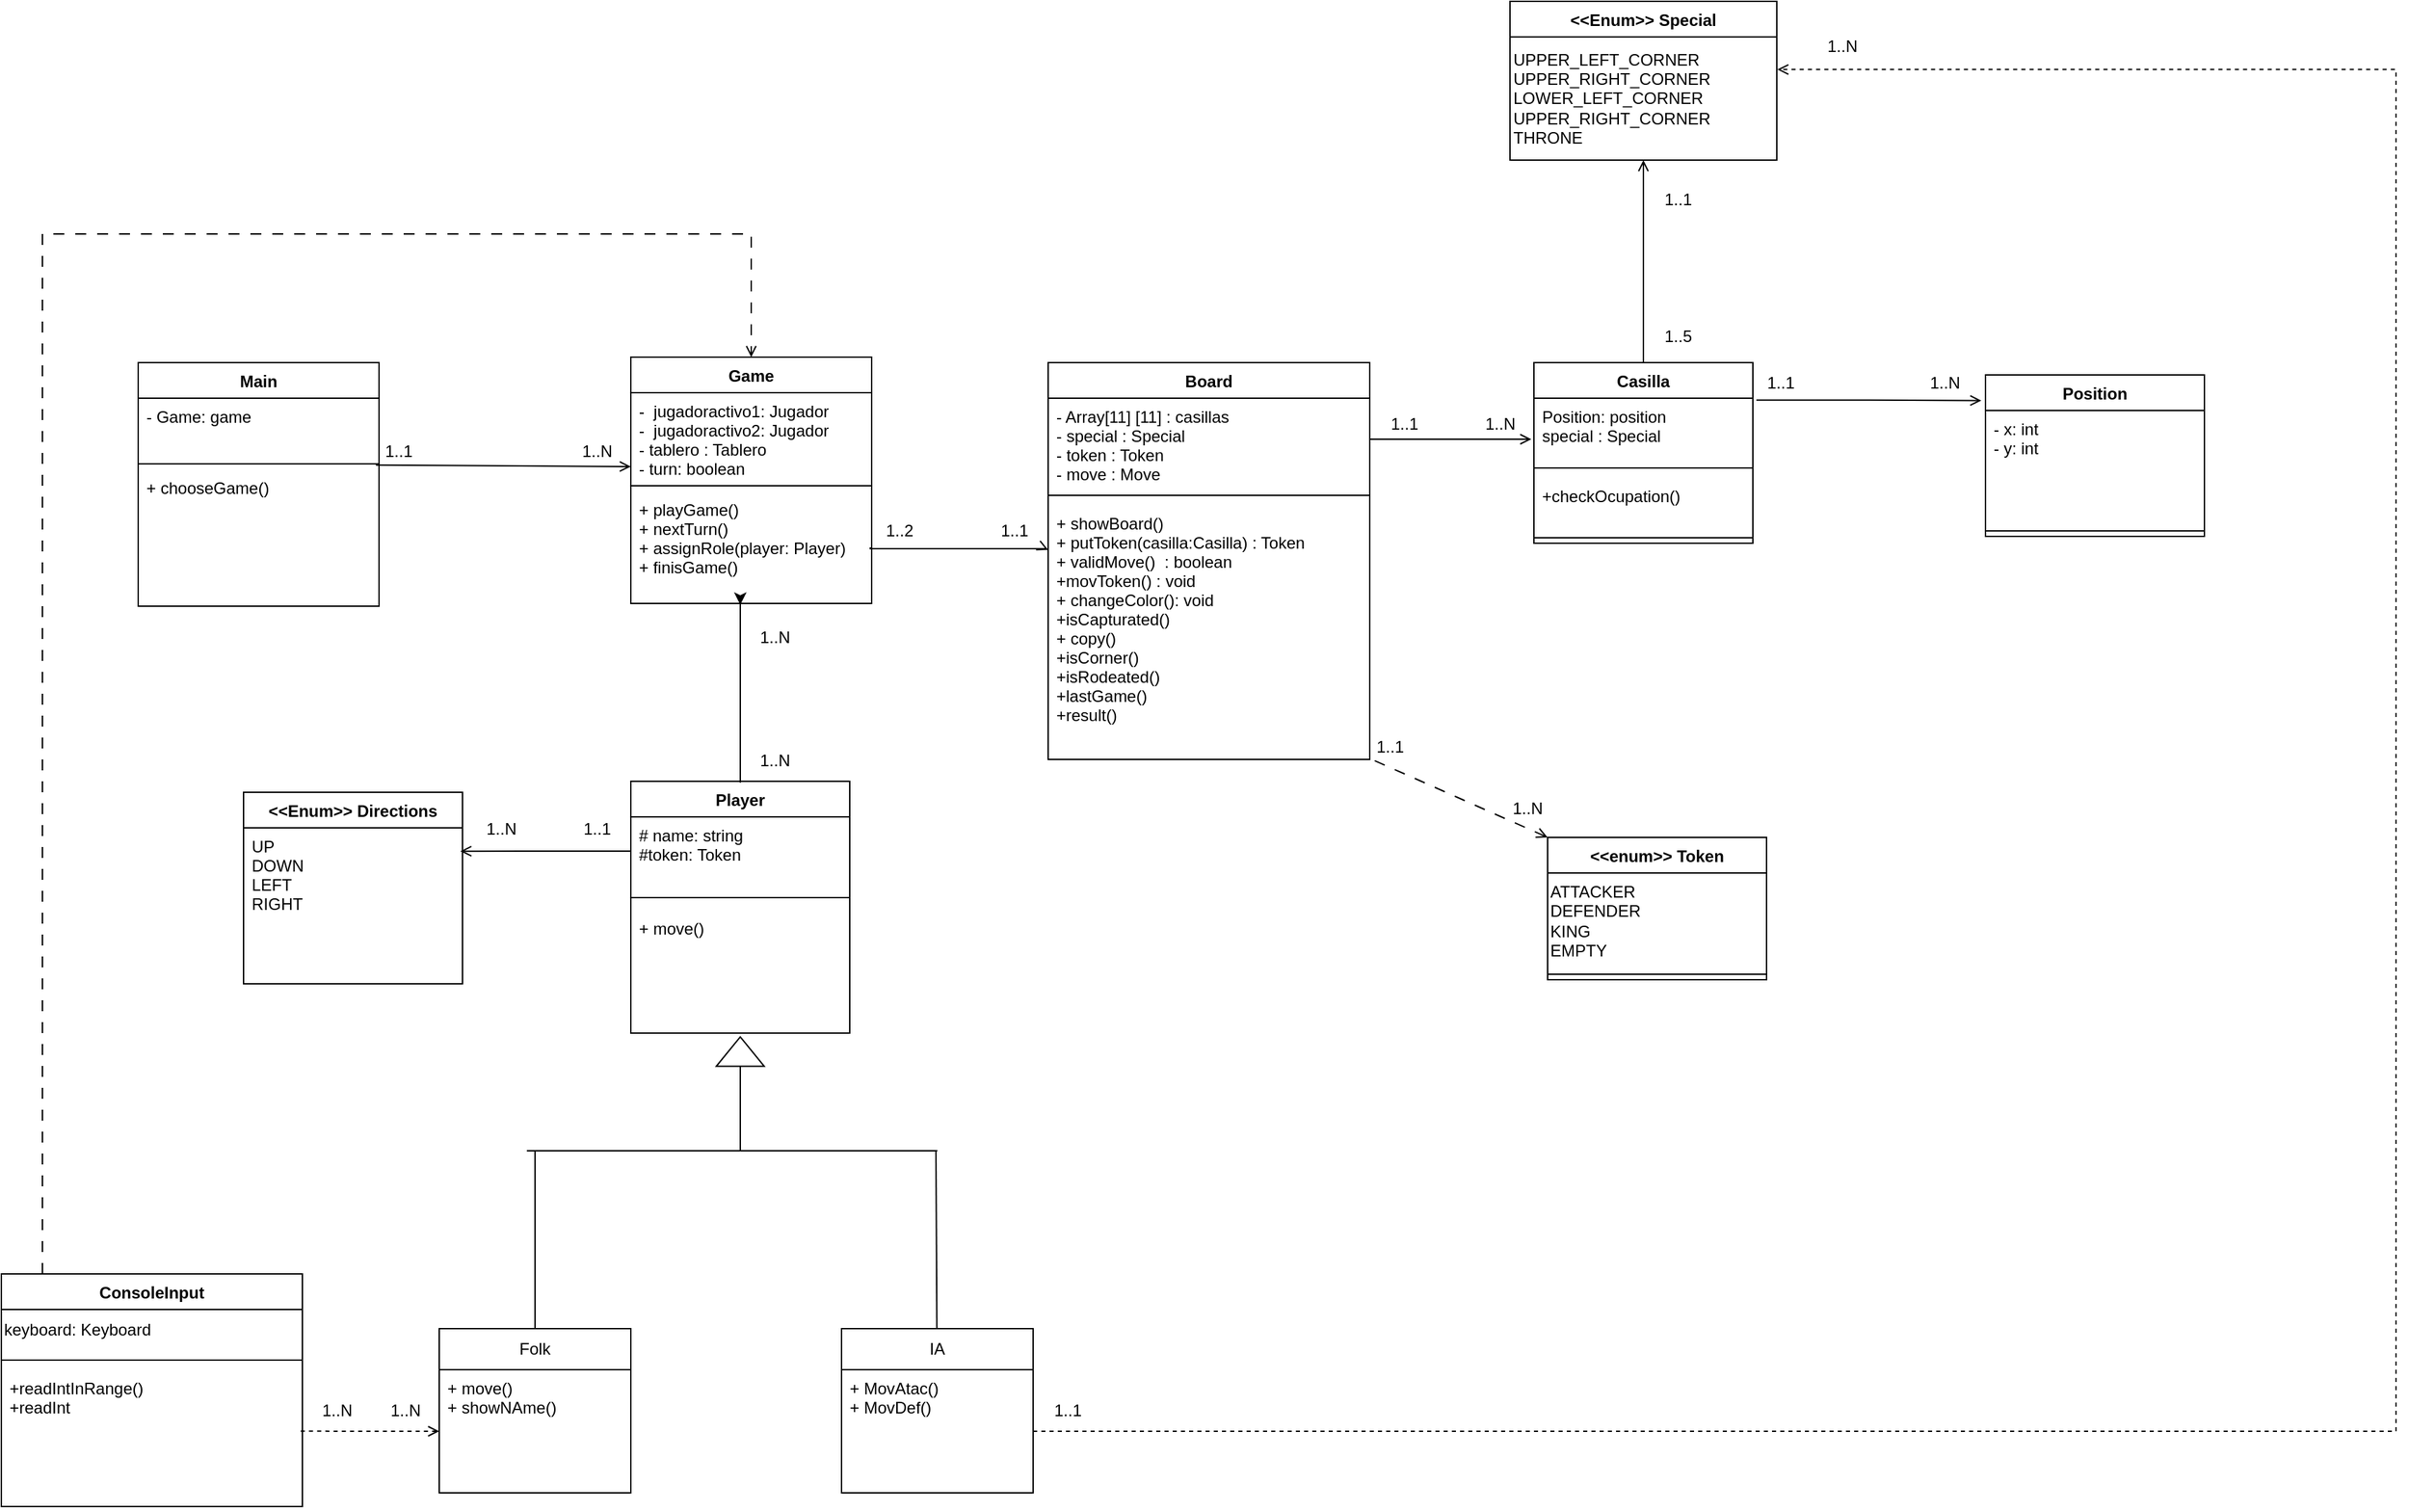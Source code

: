 <mxfile version="24.3.1" type="device">
  <diagram id="C5RBs43oDa-KdzZeNtuy" name="Page-1">
    <mxGraphModel dx="1816" dy="532" grid="1" gridSize="10" guides="1" tooltips="1" connect="1" arrows="1" fold="1" page="1" pageScale="1" pageWidth="827" pageHeight="1169" math="0" shadow="0">
      <root>
        <mxCell id="WIyWlLk6GJQsqaUBKTNV-0" />
        <mxCell id="WIyWlLk6GJQsqaUBKTNV-1" parent="WIyWlLk6GJQsqaUBKTNV-0" />
        <mxCell id="pcTp4b9KZ5pab9GgfTEJ-2" value="Folk" style="swimlane;fontStyle=0;childLayout=stackLayout;horizontal=1;startSize=30;horizontalStack=0;resizeParent=1;resizeParentMax=0;resizeLast=0;collapsible=1;marginBottom=0;whiteSpace=wrap;html=1;" parent="WIyWlLk6GJQsqaUBKTNV-1" vertex="1">
          <mxGeometry x="-380" y="980" width="140" height="120" as="geometry">
            <mxRectangle x="-660" y="640" width="120" height="110" as="alternateBounds" />
          </mxGeometry>
        </mxCell>
        <mxCell id="lOHjhfpdW7j_9-m4zxrf-5" value="+ move()&#xa;+ showNAme()&#xa;" style="text;strokeColor=none;fillColor=none;align=left;verticalAlign=top;spacingLeft=4;spacingRight=4;overflow=hidden;rotatable=0;points=[[0,0.5],[1,0.5]];portConstraint=eastwest;" parent="pcTp4b9KZ5pab9GgfTEJ-2" vertex="1">
          <mxGeometry y="30" width="140" height="90" as="geometry" />
        </mxCell>
        <mxCell id="pcTp4b9KZ5pab9GgfTEJ-3" value="IA" style="swimlane;fontStyle=0;childLayout=stackLayout;horizontal=1;startSize=30;horizontalStack=0;resizeParent=1;resizeParentMax=0;resizeLast=0;collapsible=1;marginBottom=0;whiteSpace=wrap;html=1;" parent="WIyWlLk6GJQsqaUBKTNV-1" vertex="1">
          <mxGeometry x="-86" y="980" width="140" height="120" as="geometry">
            <mxRectangle x="-370" y="640" width="50" height="30" as="alternateBounds" />
          </mxGeometry>
        </mxCell>
        <mxCell id="lOHjhfpdW7j_9-m4zxrf-9" value="+ MovAtac()&#xa;+ MovDef()" style="text;strokeColor=none;fillColor=none;align=left;verticalAlign=top;spacingLeft=4;spacingRight=4;overflow=hidden;rotatable=0;points=[[0,0.5],[1,0.5]];portConstraint=eastwest;" parent="pcTp4b9KZ5pab9GgfTEJ-3" vertex="1">
          <mxGeometry y="30" width="140" height="90" as="geometry" />
        </mxCell>
        <mxCell id="pRMQzDJDi2el49qjzXEv-10" value="Player" style="swimlane;fontStyle=1;align=center;verticalAlign=top;childLayout=stackLayout;horizontal=1;startSize=26;horizontalStack=0;resizeParent=1;resizeParentMax=0;resizeLast=0;collapsible=1;marginBottom=0;" parent="WIyWlLk6GJQsqaUBKTNV-1" vertex="1">
          <mxGeometry x="-240" y="580" width="160" height="184" as="geometry">
            <mxRectangle x="-360" y="490" width="90" height="30" as="alternateBounds" />
          </mxGeometry>
        </mxCell>
        <mxCell id="pRMQzDJDi2el49qjzXEv-11" value="# name: string&#xa;#token: Token&#xa;" style="text;strokeColor=none;fillColor=none;align=left;verticalAlign=top;spacingLeft=4;spacingRight=4;overflow=hidden;rotatable=0;points=[[0,0.5],[1,0.5]];portConstraint=eastwest;" parent="pRMQzDJDi2el49qjzXEv-10" vertex="1">
          <mxGeometry y="26" width="160" height="50" as="geometry" />
        </mxCell>
        <mxCell id="pRMQzDJDi2el49qjzXEv-12" value="" style="line;strokeWidth=1;fillColor=none;align=left;verticalAlign=middle;spacingTop=-1;spacingLeft=3;spacingRight=3;rotatable=0;labelPosition=right;points=[];portConstraint=eastwest;strokeColor=inherit;" parent="pRMQzDJDi2el49qjzXEv-10" vertex="1">
          <mxGeometry y="76" width="160" height="18" as="geometry" />
        </mxCell>
        <mxCell id="pRMQzDJDi2el49qjzXEv-13" value="+ move()" style="text;strokeColor=none;fillColor=none;align=left;verticalAlign=top;spacingLeft=4;spacingRight=4;overflow=hidden;rotatable=0;points=[[0,0.5],[1,0.5]];portConstraint=eastwest;" parent="pRMQzDJDi2el49qjzXEv-10" vertex="1">
          <mxGeometry y="94" width="160" height="90" as="geometry" />
        </mxCell>
        <mxCell id="pRMQzDJDi2el49qjzXEv-21" value="Board" style="swimlane;fontStyle=1;align=center;verticalAlign=top;childLayout=stackLayout;horizontal=1;startSize=26;horizontalStack=0;resizeParent=1;resizeParentMax=0;resizeLast=0;collapsible=1;marginBottom=0;" parent="WIyWlLk6GJQsqaUBKTNV-1" vertex="1">
          <mxGeometry x="65" y="274" width="235" height="290" as="geometry" />
        </mxCell>
        <mxCell id="pRMQzDJDi2el49qjzXEv-22" value="- Array[11] [11] : casillas&#xa;- special : Special&#xa;- token : Token&#xa;- move : Move" style="text;strokeColor=none;fillColor=none;align=left;verticalAlign=top;spacingLeft=4;spacingRight=4;overflow=hidden;rotatable=0;points=[[0,0.5],[1,0.5]];portConstraint=eastwest;" parent="pRMQzDJDi2el49qjzXEv-21" vertex="1">
          <mxGeometry y="26" width="235" height="64" as="geometry" />
        </mxCell>
        <mxCell id="pRMQzDJDi2el49qjzXEv-23" value="" style="line;strokeWidth=1;fillColor=none;align=left;verticalAlign=middle;spacingTop=-1;spacingLeft=3;spacingRight=3;rotatable=0;labelPosition=right;points=[];portConstraint=eastwest;strokeColor=inherit;" parent="pRMQzDJDi2el49qjzXEv-21" vertex="1">
          <mxGeometry y="90" width="235" height="14" as="geometry" />
        </mxCell>
        <mxCell id="98hBHjtbZowN86OvsGvR-6" style="edgeStyle=orthogonalEdgeStyle;rounded=0;orthogonalLoop=1;jettySize=auto;html=1;exitX=1;exitY=0.5;exitDx=0;exitDy=0;entryX=0;entryY=0.177;entryDx=0;entryDy=0;endArrow=open;endFill=0;entryPerimeter=0;" parent="pRMQzDJDi2el49qjzXEv-21" target="98hBHjtbZowN86OvsGvR-0" edge="1">
          <mxGeometry relative="1" as="geometry">
            <Array as="points">
              <mxPoint x="-130" y="136" />
              <mxPoint x="-2" y="136" />
            </Array>
            <mxPoint x="-130" y="135" as="sourcePoint" />
            <mxPoint x="-1.72" y="138" as="targetPoint" />
          </mxGeometry>
        </mxCell>
        <mxCell id="98hBHjtbZowN86OvsGvR-0" value="+ showBoard()&#xa;+ putToken(casilla:Casilla) : Token&#xa;+ validMove()  : boolean&#xa;+movToken() : void&#xa;+ changeColor(): void&#xa;+isCapturated()&#xa;+ copy()&#xa;+isCorner()&#xa;+isRodeated()&#xa;+lastGame()&#xa;+result()" style="text;strokeColor=none;fillColor=none;align=left;verticalAlign=top;spacingLeft=4;spacingRight=4;overflow=hidden;rotatable=0;points=[[0,0.5],[1,0.5]];portConstraint=eastwest;" parent="pRMQzDJDi2el49qjzXEv-21" vertex="1">
          <mxGeometry y="104" width="235" height="186" as="geometry" />
        </mxCell>
        <mxCell id="m_kj0SjTF8084ew4RI-P-0" style="edgeStyle=orthogonalEdgeStyle;rounded=0;orthogonalLoop=1;jettySize=auto;html=1;exitX=0.5;exitY=0;exitDx=0;exitDy=0;endArrow=open;endFill=0;startArrow=none;startFill=0;" parent="WIyWlLk6GJQsqaUBKTNV-1" source="pRMQzDJDi2el49qjzXEv-27" target="98hBHjtbZowN86OvsGvR-5" edge="1">
          <mxGeometry relative="1" as="geometry">
            <mxPoint x="500.118" y="120" as="targetPoint" />
          </mxGeometry>
        </mxCell>
        <mxCell id="pRMQzDJDi2el49qjzXEv-27" value="Casilla" style="swimlane;fontStyle=1;align=center;verticalAlign=top;childLayout=stackLayout;horizontal=1;startSize=26;horizontalStack=0;resizeParent=1;resizeParentMax=0;resizeLast=0;collapsible=1;marginBottom=0;" parent="WIyWlLk6GJQsqaUBKTNV-1" vertex="1">
          <mxGeometry x="420" y="274" width="160" height="132" as="geometry" />
        </mxCell>
        <mxCell id="pRMQzDJDi2el49qjzXEv-28" value="Position: position&#xa;special : Special&#xa;" style="text;strokeColor=none;fillColor=none;align=left;verticalAlign=top;spacingLeft=4;spacingRight=4;overflow=hidden;rotatable=0;points=[[0,0.5],[1,0.5]];portConstraint=eastwest;" parent="pRMQzDJDi2el49qjzXEv-27" vertex="1">
          <mxGeometry y="26" width="160" height="44" as="geometry" />
        </mxCell>
        <mxCell id="zkXBECaoZO7Xb6shXto6-16" value="" style="line;strokeWidth=1;fillColor=none;align=left;verticalAlign=middle;spacingTop=-1;spacingLeft=3;spacingRight=3;rotatable=0;labelPosition=right;points=[];portConstraint=eastwest;strokeColor=inherit;" parent="pRMQzDJDi2el49qjzXEv-27" vertex="1">
          <mxGeometry y="70" width="160" height="14" as="geometry" />
        </mxCell>
        <mxCell id="zkXBECaoZO7Xb6shXto6-9" value="+checkOcupation()" style="text;strokeColor=none;fillColor=none;align=left;verticalAlign=top;spacingLeft=4;spacingRight=4;overflow=hidden;rotatable=0;points=[[0,0.5],[1,0.5]];portConstraint=eastwest;" parent="pRMQzDJDi2el49qjzXEv-27" vertex="1">
          <mxGeometry y="84" width="160" height="40" as="geometry" />
        </mxCell>
        <mxCell id="pRMQzDJDi2el49qjzXEv-29" value="" style="line;strokeWidth=1;fillColor=none;align=left;verticalAlign=middle;spacingTop=-1;spacingLeft=3;spacingRight=3;rotatable=0;labelPosition=right;points=[];portConstraint=eastwest;strokeColor=inherit;" parent="pRMQzDJDi2el49qjzXEv-27" vertex="1">
          <mxGeometry y="124" width="160" height="8" as="geometry" />
        </mxCell>
        <mxCell id="pRMQzDJDi2el49qjzXEv-45" value="Game" style="swimlane;fontStyle=1;align=center;verticalAlign=top;childLayout=stackLayout;horizontal=1;startSize=26;horizontalStack=0;resizeParent=1;resizeParentMax=0;resizeLast=0;collapsible=1;marginBottom=0;" parent="WIyWlLk6GJQsqaUBKTNV-1" vertex="1">
          <mxGeometry x="-240" y="270" width="176" height="180" as="geometry" />
        </mxCell>
        <mxCell id="pRMQzDJDi2el49qjzXEv-46" value="-  jugadoractivo1: Jugador&#xa;-  jugadoractivo2: Jugador&#xa;- tablero : Tablero&#xa;- turn: boolean" style="text;strokeColor=none;fillColor=none;align=left;verticalAlign=top;spacingLeft=4;spacingRight=4;overflow=hidden;rotatable=0;points=[[0,0.5],[1,0.5]];portConstraint=eastwest;" parent="pRMQzDJDi2el49qjzXEv-45" vertex="1">
          <mxGeometry y="26" width="176" height="64" as="geometry" />
        </mxCell>
        <mxCell id="pRMQzDJDi2el49qjzXEv-47" value="" style="line;strokeWidth=1;fillColor=none;align=left;verticalAlign=middle;spacingTop=-1;spacingLeft=3;spacingRight=3;rotatable=0;labelPosition=right;points=[];portConstraint=eastwest;strokeColor=inherit;" parent="pRMQzDJDi2el49qjzXEv-45" vertex="1">
          <mxGeometry y="90" width="176" height="8" as="geometry" />
        </mxCell>
        <mxCell id="pRMQzDJDi2el49qjzXEv-48" value="+ playGame()&#xa;+ nextTurn()&#xa;+ assignRole(player: Player)&#xa;+ finisGame()" style="text;strokeColor=none;fillColor=none;align=left;verticalAlign=top;spacingLeft=4;spacingRight=4;overflow=hidden;rotatable=0;points=[[0,0.5],[1,0.5]];portConstraint=eastwest;fontStyle=0" parent="pRMQzDJDi2el49qjzXEv-45" vertex="1">
          <mxGeometry y="98" width="176" height="82" as="geometry" />
        </mxCell>
        <mxCell id="gHLE0dhajA-f95ng1kAE-0" style="edgeStyle=orthogonalEdgeStyle;rounded=0;orthogonalLoop=1;jettySize=auto;html=1;exitX=0.5;exitY=0;exitDx=0;exitDy=0;" parent="pRMQzDJDi2el49qjzXEv-45" edge="1">
          <mxGeometry relative="1" as="geometry">
            <mxPoint x="80" y="181" as="targetPoint" />
            <Array as="points">
              <mxPoint x="80" y="180" />
            </Array>
            <mxPoint x="80" y="311" as="sourcePoint" />
          </mxGeometry>
        </mxCell>
        <mxCell id="-I99i-ioDlZ9Ho4C-3hk-0" value="&lt;&lt;enum&gt;&gt; Token" style="swimlane;fontStyle=1;align=center;verticalAlign=top;childLayout=stackLayout;horizontal=1;startSize=26;horizontalStack=0;resizeParent=1;resizeParentMax=0;resizeLast=0;collapsible=1;marginBottom=0;" parent="WIyWlLk6GJQsqaUBKTNV-1" vertex="1">
          <mxGeometry x="430" y="621" width="160" height="104" as="geometry" />
        </mxCell>
        <mxCell id="zkXBECaoZO7Xb6shXto6-6" value="ATTACKER&lt;div&gt;DEFENDER&lt;/div&gt;&lt;div&gt;KING&lt;/div&gt;&lt;div&gt;EMPTY&lt;/div&gt;" style="text;html=1;align=left;verticalAlign=middle;resizable=0;points=[];autosize=1;strokeColor=none;fillColor=none;" parent="-I99i-ioDlZ9Ho4C-3hk-0" vertex="1">
          <mxGeometry y="26" width="160" height="70" as="geometry" />
        </mxCell>
        <mxCell id="-I99i-ioDlZ9Ho4C-3hk-2" value="" style="line;strokeWidth=1;fillColor=none;align=left;verticalAlign=middle;spacingTop=-1;spacingLeft=3;spacingRight=3;rotatable=0;labelPosition=right;points=[];portConstraint=eastwest;strokeColor=inherit;" parent="-I99i-ioDlZ9Ho4C-3hk-0" vertex="1">
          <mxGeometry y="96" width="160" height="8" as="geometry" />
        </mxCell>
        <mxCell id="3P-EXNy1n5Do-NDIu8Ny-0" value="" style="endArrow=none;html=1;rounded=0;exitX=0.5;exitY=0;exitDx=0;exitDy=0;" parent="WIyWlLk6GJQsqaUBKTNV-1" source="pcTp4b9KZ5pab9GgfTEJ-2" edge="1">
          <mxGeometry width="50" height="50" relative="1" as="geometry">
            <mxPoint x="-66" y="890" as="sourcePoint" />
            <mxPoint x="-310" y="850" as="targetPoint" />
          </mxGeometry>
        </mxCell>
        <mxCell id="3P-EXNy1n5Do-NDIu8Ny-1" value="" style="endArrow=none;html=1;rounded=0;" parent="WIyWlLk6GJQsqaUBKTNV-1" source="pcTp4b9KZ5pab9GgfTEJ-3" edge="1">
          <mxGeometry width="50" height="50" relative="1" as="geometry">
            <mxPoint x="-17" y="980" as="sourcePoint" />
            <mxPoint x="-17" y="850" as="targetPoint" />
          </mxGeometry>
        </mxCell>
        <mxCell id="3P-EXNy1n5Do-NDIu8Ny-2" value="" style="endArrow=none;html=1;rounded=0;" parent="WIyWlLk6GJQsqaUBKTNV-1" edge="1">
          <mxGeometry width="50" height="50" relative="1" as="geometry">
            <mxPoint x="-316" y="850" as="sourcePoint" />
            <mxPoint x="-16" y="850" as="targetPoint" />
          </mxGeometry>
        </mxCell>
        <mxCell id="3P-EXNy1n5Do-NDIu8Ny-3" value="" style="endArrow=none;html=1;rounded=0;" parent="WIyWlLk6GJQsqaUBKTNV-1" target="3P-EXNy1n5Do-NDIu8Ny-4" edge="1">
          <mxGeometry width="50" height="50" relative="1" as="geometry">
            <mxPoint x="-160" y="850" as="sourcePoint" />
            <mxPoint x="-166" y="760" as="targetPoint" />
          </mxGeometry>
        </mxCell>
        <mxCell id="3P-EXNy1n5Do-NDIu8Ny-4" value="" style="triangle;whiteSpace=wrap;html=1;rotation=-90;" parent="WIyWlLk6GJQsqaUBKTNV-1" vertex="1">
          <mxGeometry x="-170.75" y="760" width="21.5" height="35" as="geometry" />
        </mxCell>
        <mxCell id="JDLmRL9869gMA3n9pREL-0" value="&lt;&lt;Enum&gt;&gt; Directions" style="swimlane;fontStyle=1;align=center;verticalAlign=top;childLayout=stackLayout;horizontal=1;startSize=26;horizontalStack=0;resizeParent=1;resizeParentMax=0;resizeLast=0;collapsible=1;marginBottom=0;" parent="WIyWlLk6GJQsqaUBKTNV-1" vertex="1">
          <mxGeometry x="-523" y="588" width="160" height="140" as="geometry" />
        </mxCell>
        <mxCell id="JDLmRL9869gMA3n9pREL-1" value="UP&#xa;DOWN &#xa;LEFT&#xa;RIGHT" style="text;strokeColor=none;fillColor=none;align=left;verticalAlign=top;spacingLeft=4;spacingRight=4;overflow=hidden;rotatable=0;points=[[0,0.5],[1,0.5]];portConstraint=eastwest;" parent="JDLmRL9869gMA3n9pREL-0" vertex="1">
          <mxGeometry y="26" width="160" height="114" as="geometry" />
        </mxCell>
        <mxCell id="98hBHjtbZowN86OvsGvR-1" value="&lt;&lt;Enum&gt;&gt; Special" style="swimlane;fontStyle=1;align=center;verticalAlign=top;childLayout=stackLayout;horizontal=1;startSize=26;horizontalStack=0;resizeParent=1;resizeParentMax=0;resizeLast=0;collapsible=1;marginBottom=0;" parent="WIyWlLk6GJQsqaUBKTNV-1" vertex="1">
          <mxGeometry x="402.5" y="10" width="195" height="116" as="geometry" />
        </mxCell>
        <mxCell id="98hBHjtbZowN86OvsGvR-5" value="UPPER_LEFT_CORNER&lt;div&gt;UPPER_RIGHT_CORNER&lt;br&gt;&lt;/div&gt;&lt;div&gt;LOWER_LEFT_CORNER&lt;br&gt;&lt;/div&gt;&lt;div&gt;UPPER_RIGHT_CORNER&lt;br&gt;&lt;/div&gt;&lt;div&gt;THRONE&lt;/div&gt;" style="text;html=1;align=left;verticalAlign=middle;resizable=0;points=[];autosize=1;strokeColor=none;fillColor=none;" parent="98hBHjtbZowN86OvsGvR-1" vertex="1">
          <mxGeometry y="26" width="195" height="90" as="geometry" />
        </mxCell>
        <mxCell id="98hBHjtbZowN86OvsGvR-7" value="1..2" style="text;html=1;align=center;verticalAlign=middle;resizable=0;points=[];autosize=1;strokeColor=none;fillColor=none;" parent="WIyWlLk6GJQsqaUBKTNV-1" vertex="1">
          <mxGeometry x="-64" y="382" width="40" height="30" as="geometry" />
        </mxCell>
        <mxCell id="98hBHjtbZowN86OvsGvR-8" value="1..1" style="text;html=1;align=center;verticalAlign=middle;resizable=0;points=[];autosize=1;strokeColor=none;fillColor=none;" parent="WIyWlLk6GJQsqaUBKTNV-1" vertex="1">
          <mxGeometry x="20" y="382" width="40" height="30" as="geometry" />
        </mxCell>
        <mxCell id="98hBHjtbZowN86OvsGvR-10" value="1..1" style="text;html=1;align=center;verticalAlign=middle;resizable=0;points=[];autosize=1;strokeColor=none;fillColor=none;" parent="WIyWlLk6GJQsqaUBKTNV-1" vertex="1">
          <mxGeometry x="505" y="140" width="40" height="30" as="geometry" />
        </mxCell>
        <mxCell id="98hBHjtbZowN86OvsGvR-11" value="1..5" style="text;html=1;align=center;verticalAlign=middle;resizable=0;points=[];autosize=1;strokeColor=none;fillColor=none;" parent="WIyWlLk6GJQsqaUBKTNV-1" vertex="1">
          <mxGeometry x="505" y="240" width="40" height="30" as="geometry" />
        </mxCell>
        <mxCell id="98hBHjtbZowN86OvsGvR-12" style="edgeStyle=orthogonalEdgeStyle;rounded=0;orthogonalLoop=1;jettySize=auto;html=1;exitX=1;exitY=0.5;exitDx=0;exitDy=0;endArrow=open;endFill=0;entryX=-0.012;entryY=0.682;entryDx=0;entryDy=0;entryPerimeter=0;" parent="WIyWlLk6GJQsqaUBKTNV-1" source="pRMQzDJDi2el49qjzXEv-22" target="pRMQzDJDi2el49qjzXEv-28" edge="1">
          <mxGeometry relative="1" as="geometry">
            <Array as="points">
              <mxPoint x="300" y="330" />
            </Array>
            <mxPoint x="390" y="330" as="targetPoint" />
          </mxGeometry>
        </mxCell>
        <mxCell id="98hBHjtbZowN86OvsGvR-13" value="1..N" style="text;html=1;align=center;verticalAlign=middle;resizable=0;points=[];autosize=1;strokeColor=none;fillColor=none;" parent="WIyWlLk6GJQsqaUBKTNV-1" vertex="1">
          <mxGeometry x="370" y="304" width="50" height="30" as="geometry" />
        </mxCell>
        <mxCell id="98hBHjtbZowN86OvsGvR-14" value="1..1" style="text;html=1;align=center;verticalAlign=middle;resizable=0;points=[];autosize=1;strokeColor=none;fillColor=none;" parent="WIyWlLk6GJQsqaUBKTNV-1" vertex="1">
          <mxGeometry x="305" y="304" width="40" height="30" as="geometry" />
        </mxCell>
        <mxCell id="98hBHjtbZowN86OvsGvR-19" value="1..N" style="text;html=1;align=center;verticalAlign=middle;resizable=0;points=[];autosize=1;strokeColor=none;fillColor=none;" parent="WIyWlLk6GJQsqaUBKTNV-1" vertex="1">
          <mxGeometry x="-160" y="550" width="50" height="30" as="geometry" />
        </mxCell>
        <mxCell id="98hBHjtbZowN86OvsGvR-20" value="1..N" style="text;html=1;align=center;verticalAlign=middle;resizable=0;points=[];autosize=1;strokeColor=none;fillColor=none;" parent="WIyWlLk6GJQsqaUBKTNV-1" vertex="1">
          <mxGeometry x="-160" y="460" width="50" height="30" as="geometry" />
        </mxCell>
        <mxCell id="98hBHjtbZowN86OvsGvR-28" value="Main" style="swimlane;fontStyle=1;align=center;verticalAlign=top;childLayout=stackLayout;horizontal=1;startSize=26;horizontalStack=0;resizeParent=1;resizeParentMax=0;resizeLast=0;collapsible=1;marginBottom=0;" parent="WIyWlLk6GJQsqaUBKTNV-1" vertex="1">
          <mxGeometry x="-600" y="274" width="176" height="178" as="geometry" />
        </mxCell>
        <mxCell id="98hBHjtbZowN86OvsGvR-29" value="- Game: game" style="text;strokeColor=none;fillColor=none;align=left;verticalAlign=top;spacingLeft=4;spacingRight=4;overflow=hidden;rotatable=0;points=[[0,0.5],[1,0.5]];portConstraint=eastwest;" parent="98hBHjtbZowN86OvsGvR-28" vertex="1">
          <mxGeometry y="26" width="176" height="44" as="geometry" />
        </mxCell>
        <mxCell id="98hBHjtbZowN86OvsGvR-30" value="" style="line;strokeWidth=1;fillColor=none;align=left;verticalAlign=middle;spacingTop=-1;spacingLeft=3;spacingRight=3;rotatable=0;labelPosition=right;points=[];portConstraint=eastwest;strokeColor=inherit;" parent="98hBHjtbZowN86OvsGvR-28" vertex="1">
          <mxGeometry y="70" width="176" height="8" as="geometry" />
        </mxCell>
        <mxCell id="98hBHjtbZowN86OvsGvR-31" value="+ chooseGame()&#xa;" style="text;strokeColor=none;fillColor=none;align=left;verticalAlign=top;spacingLeft=4;spacingRight=4;overflow=hidden;rotatable=0;points=[[0,0.5],[1,0.5]];portConstraint=eastwest;" parent="98hBHjtbZowN86OvsGvR-28" vertex="1">
          <mxGeometry y="78" width="176" height="100" as="geometry" />
        </mxCell>
        <mxCell id="98hBHjtbZowN86OvsGvR-33" value="" style="endArrow=open;html=1;rounded=0;exitX=0.987;exitY=0.613;exitDx=0;exitDy=0;exitPerimeter=0;endFill=0;" parent="WIyWlLk6GJQsqaUBKTNV-1" source="98hBHjtbZowN86OvsGvR-30" edge="1">
          <mxGeometry width="50" height="50" relative="1" as="geometry">
            <mxPoint x="-420" y="348" as="sourcePoint" />
            <mxPoint x="-240" y="350" as="targetPoint" />
          </mxGeometry>
        </mxCell>
        <mxCell id="98hBHjtbZowN86OvsGvR-34" value="1..N" style="text;html=1;align=center;verticalAlign=middle;resizable=0;points=[];autosize=1;strokeColor=none;fillColor=none;" parent="WIyWlLk6GJQsqaUBKTNV-1" vertex="1">
          <mxGeometry x="-290" y="324" width="50" height="30" as="geometry" />
        </mxCell>
        <mxCell id="98hBHjtbZowN86OvsGvR-35" value="1..1" style="text;html=1;align=center;verticalAlign=middle;resizable=0;points=[];autosize=1;strokeColor=none;fillColor=none;" parent="WIyWlLk6GJQsqaUBKTNV-1" vertex="1">
          <mxGeometry x="-430" y="324" width="40" height="30" as="geometry" />
        </mxCell>
        <mxCell id="oU5a9nQRC2UsutHH4zmF-1" value="1..1" style="text;html=1;align=center;verticalAlign=middle;resizable=0;points=[];autosize=1;strokeColor=none;fillColor=none;" parent="WIyWlLk6GJQsqaUBKTNV-1" vertex="1">
          <mxGeometry x="580" y="274" width="40" height="30" as="geometry" />
        </mxCell>
        <mxCell id="oU5a9nQRC2UsutHH4zmF-3" value="" style="endArrow=none;html=1;rounded=0;exitX=0;exitY=0;exitDx=0;exitDy=0;entryX=0.998;entryY=0.995;entryDx=0;entryDy=0;entryPerimeter=0;endFill=0;startArrow=open;startFill=0;dashed=1;dashPattern=8 8;" parent="WIyWlLk6GJQsqaUBKTNV-1" source="-I99i-ioDlZ9Ho4C-3hk-0" target="98hBHjtbZowN86OvsGvR-0" edge="1">
          <mxGeometry width="50" height="50" relative="1" as="geometry">
            <mxPoint x="-20" y="520" as="sourcePoint" />
            <mxPoint x="30" y="470" as="targetPoint" />
          </mxGeometry>
        </mxCell>
        <mxCell id="oU5a9nQRC2UsutHH4zmF-4" value="1..1" style="text;html=1;align=center;verticalAlign=middle;whiteSpace=wrap;rounded=0;" parent="WIyWlLk6GJQsqaUBKTNV-1" vertex="1">
          <mxGeometry x="285" y="540" width="60" height="30" as="geometry" />
        </mxCell>
        <mxCell id="oU5a9nQRC2UsutHH4zmF-5" value="1..N" style="text;html=1;align=center;verticalAlign=middle;resizable=0;points=[];autosize=1;strokeColor=none;fillColor=none;" parent="WIyWlLk6GJQsqaUBKTNV-1" vertex="1">
          <mxGeometry x="390" y="585" width="50" height="30" as="geometry" />
        </mxCell>
        <mxCell id="zkXBECaoZO7Xb6shXto6-0" value="Position" style="swimlane;fontStyle=1;align=center;verticalAlign=top;childLayout=stackLayout;horizontal=1;startSize=26;horizontalStack=0;resizeParent=1;resizeParentMax=0;resizeLast=0;collapsible=1;marginBottom=0;" parent="WIyWlLk6GJQsqaUBKTNV-1" vertex="1">
          <mxGeometry x="750" y="283" width="160" height="118" as="geometry" />
        </mxCell>
        <mxCell id="zkXBECaoZO7Xb6shXto6-1" value="- x: int&#xa;- y: int&#xa;" style="text;strokeColor=none;fillColor=none;align=left;verticalAlign=top;spacingLeft=4;spacingRight=4;overflow=hidden;rotatable=0;points=[[0,0.5],[1,0.5]];portConstraint=eastwest;" parent="zkXBECaoZO7Xb6shXto6-0" vertex="1">
          <mxGeometry y="26" width="160" height="84" as="geometry" />
        </mxCell>
        <mxCell id="zkXBECaoZO7Xb6shXto6-2" value="" style="line;strokeWidth=1;fillColor=none;align=left;verticalAlign=middle;spacingTop=-1;spacingLeft=3;spacingRight=3;rotatable=0;labelPosition=right;points=[];portConstraint=eastwest;strokeColor=inherit;" parent="zkXBECaoZO7Xb6shXto6-0" vertex="1">
          <mxGeometry y="110" width="160" height="8" as="geometry" />
        </mxCell>
        <mxCell id="zkXBECaoZO7Xb6shXto6-3" style="edgeStyle=orthogonalEdgeStyle;rounded=0;orthogonalLoop=1;jettySize=auto;html=1;exitX=1.016;exitY=0.031;exitDx=0;exitDy=0;entryX=-0.019;entryY=0.159;entryDx=0;entryDy=0;exitPerimeter=0;entryPerimeter=0;endArrow=open;endFill=0;" parent="WIyWlLk6GJQsqaUBKTNV-1" source="pRMQzDJDi2el49qjzXEv-28" target="zkXBECaoZO7Xb6shXto6-0" edge="1">
          <mxGeometry relative="1" as="geometry" />
        </mxCell>
        <mxCell id="zkXBECaoZO7Xb6shXto6-8" value="1..N" style="text;html=1;align=center;verticalAlign=middle;resizable=0;points=[];autosize=1;strokeColor=none;fillColor=none;" parent="WIyWlLk6GJQsqaUBKTNV-1" vertex="1">
          <mxGeometry x="695" y="274" width="50" height="30" as="geometry" />
        </mxCell>
        <mxCell id="zkXBECaoZO7Xb6shXto6-11" style="edgeStyle=orthogonalEdgeStyle;rounded=0;orthogonalLoop=1;jettySize=auto;html=1;exitX=0;exitY=0.5;exitDx=0;exitDy=0;entryX=0.99;entryY=0.15;entryDx=0;entryDy=0;entryPerimeter=0;endArrow=open;endFill=0;" parent="WIyWlLk6GJQsqaUBKTNV-1" source="pRMQzDJDi2el49qjzXEv-11" target="JDLmRL9869gMA3n9pREL-1" edge="1">
          <mxGeometry relative="1" as="geometry" />
        </mxCell>
        <mxCell id="zkXBECaoZO7Xb6shXto6-12" value="1..N" style="text;html=1;align=center;verticalAlign=middle;resizable=0;points=[];autosize=1;strokeColor=none;fillColor=none;" parent="WIyWlLk6GJQsqaUBKTNV-1" vertex="1">
          <mxGeometry x="-360" y="600" width="50" height="30" as="geometry" />
        </mxCell>
        <mxCell id="zkXBECaoZO7Xb6shXto6-13" value="1..1" style="text;html=1;align=center;verticalAlign=middle;resizable=0;points=[];autosize=1;strokeColor=none;fillColor=none;" parent="WIyWlLk6GJQsqaUBKTNV-1" vertex="1">
          <mxGeometry x="-285" y="600" width="40" height="30" as="geometry" />
        </mxCell>
        <mxCell id="cYo8IMew1WYcLyDWQB3b-0" style="edgeStyle=orthogonalEdgeStyle;rounded=0;orthogonalLoop=1;jettySize=auto;html=1;exitX=0.5;exitY=0;exitDx=0;exitDy=0;entryX=0.5;entryY=0;entryDx=0;entryDy=0;endArrow=open;endFill=0;dashed=1;dashPattern=8 8;" edge="1" parent="WIyWlLk6GJQsqaUBKTNV-1" source="m_kj0SjTF8084ew4RI-P-3" target="pRMQzDJDi2el49qjzXEv-45">
          <mxGeometry relative="1" as="geometry">
            <Array as="points">
              <mxPoint x="-670" y="940" />
              <mxPoint x="-670" y="180" />
              <mxPoint x="-152" y="180" />
            </Array>
          </mxGeometry>
        </mxCell>
        <mxCell id="m_kj0SjTF8084ew4RI-P-3" value="ConsoleInput" style="swimlane;fontStyle=1;align=center;verticalAlign=top;childLayout=stackLayout;horizontal=1;startSize=26;horizontalStack=0;resizeParent=1;resizeParentMax=0;resizeLast=0;collapsible=1;marginBottom=0;" parent="WIyWlLk6GJQsqaUBKTNV-1" vertex="1">
          <mxGeometry x="-700" y="940" width="220" height="170" as="geometry" />
        </mxCell>
        <mxCell id="m_kj0SjTF8084ew4RI-P-4" value="keyboard: Keyboard" style="text;html=1;align=left;verticalAlign=middle;resizable=0;points=[];autosize=1;strokeColor=none;fillColor=none;" parent="m_kj0SjTF8084ew4RI-P-3" vertex="1">
          <mxGeometry y="26" width="220" height="30" as="geometry" />
        </mxCell>
        <mxCell id="m_kj0SjTF8084ew4RI-P-5" value="" style="line;strokeWidth=1;fillColor=none;align=left;verticalAlign=middle;spacingTop=-1;spacingLeft=3;spacingRight=3;rotatable=0;labelPosition=right;points=[];portConstraint=eastwest;strokeColor=inherit;" parent="m_kj0SjTF8084ew4RI-P-3" vertex="1">
          <mxGeometry y="56" width="220" height="14" as="geometry" />
        </mxCell>
        <mxCell id="m_kj0SjTF8084ew4RI-P-6" value="+readIntInRange()&#xa;+readInt" style="text;strokeColor=none;fillColor=none;align=left;verticalAlign=top;spacingLeft=4;spacingRight=4;overflow=hidden;rotatable=0;points=[[0,0.5],[1,0.5]];portConstraint=eastwest;" parent="m_kj0SjTF8084ew4RI-P-3" vertex="1">
          <mxGeometry y="70" width="220" height="100" as="geometry" />
        </mxCell>
        <mxCell id="m_kj0SjTF8084ew4RI-P-7" style="edgeStyle=orthogonalEdgeStyle;rounded=0;orthogonalLoop=1;jettySize=auto;html=1;exitX=0;exitY=0.5;exitDx=0;exitDy=0;entryX=0.993;entryY=0.449;entryDx=0;entryDy=0;entryPerimeter=0;endArrow=none;endFill=0;dashed=1;startArrow=open;startFill=0;" parent="WIyWlLk6GJQsqaUBKTNV-1" source="lOHjhfpdW7j_9-m4zxrf-5" target="m_kj0SjTF8084ew4RI-P-6" edge="1">
          <mxGeometry relative="1" as="geometry" />
        </mxCell>
        <mxCell id="m_kj0SjTF8084ew4RI-P-8" value="1..N" style="text;html=1;align=center;verticalAlign=middle;resizable=0;points=[];autosize=1;strokeColor=none;fillColor=none;" parent="WIyWlLk6GJQsqaUBKTNV-1" vertex="1">
          <mxGeometry x="-480" y="1025" width="50" height="30" as="geometry" />
        </mxCell>
        <mxCell id="m_kj0SjTF8084ew4RI-P-9" value="1..N" style="text;html=1;align=center;verticalAlign=middle;resizable=0;points=[];autosize=1;strokeColor=none;fillColor=none;" parent="WIyWlLk6GJQsqaUBKTNV-1" vertex="1">
          <mxGeometry x="-430" y="1025" width="50" height="30" as="geometry" />
        </mxCell>
        <mxCell id="m_kj0SjTF8084ew4RI-P-14" style="edgeStyle=orthogonalEdgeStyle;rounded=0;orthogonalLoop=1;jettySize=auto;html=1;exitX=1;exitY=0.5;exitDx=0;exitDy=0;entryX=1.002;entryY=0.264;entryDx=0;entryDy=0;entryPerimeter=0;dashed=1;endArrow=open;endFill=0;" parent="WIyWlLk6GJQsqaUBKTNV-1" source="lOHjhfpdW7j_9-m4zxrf-9" target="98hBHjtbZowN86OvsGvR-5" edge="1">
          <mxGeometry relative="1" as="geometry">
            <Array as="points">
              <mxPoint x="1050" y="1055" />
              <mxPoint x="1050" y="60" />
            </Array>
          </mxGeometry>
        </mxCell>
        <mxCell id="m_kj0SjTF8084ew4RI-P-15" value="1..1" style="text;html=1;align=center;verticalAlign=middle;resizable=0;points=[];autosize=1;strokeColor=none;fillColor=none;" parent="WIyWlLk6GJQsqaUBKTNV-1" vertex="1">
          <mxGeometry x="59" y="1025" width="40" height="30" as="geometry" />
        </mxCell>
        <mxCell id="m_kj0SjTF8084ew4RI-P-16" value="1..N" style="text;html=1;align=center;verticalAlign=middle;resizable=0;points=[];autosize=1;strokeColor=none;fillColor=none;" parent="WIyWlLk6GJQsqaUBKTNV-1" vertex="1">
          <mxGeometry x="620" y="28" width="50" height="30" as="geometry" />
        </mxCell>
      </root>
    </mxGraphModel>
  </diagram>
</mxfile>
